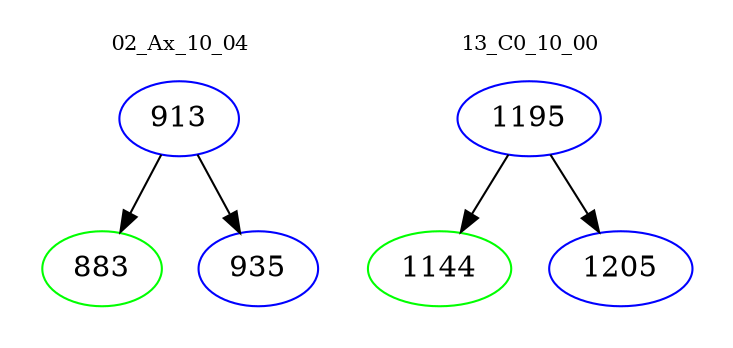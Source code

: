 digraph{
subgraph cluster_0 {
color = white
label = "02_Ax_10_04";
fontsize=10;
T0_913 [label="913", color="blue"]
T0_913 -> T0_883 [color="black"]
T0_883 [label="883", color="green"]
T0_913 -> T0_935 [color="black"]
T0_935 [label="935", color="blue"]
}
subgraph cluster_1 {
color = white
label = "13_C0_10_00";
fontsize=10;
T1_1195 [label="1195", color="blue"]
T1_1195 -> T1_1144 [color="black"]
T1_1144 [label="1144", color="green"]
T1_1195 -> T1_1205 [color="black"]
T1_1205 [label="1205", color="blue"]
}
}
